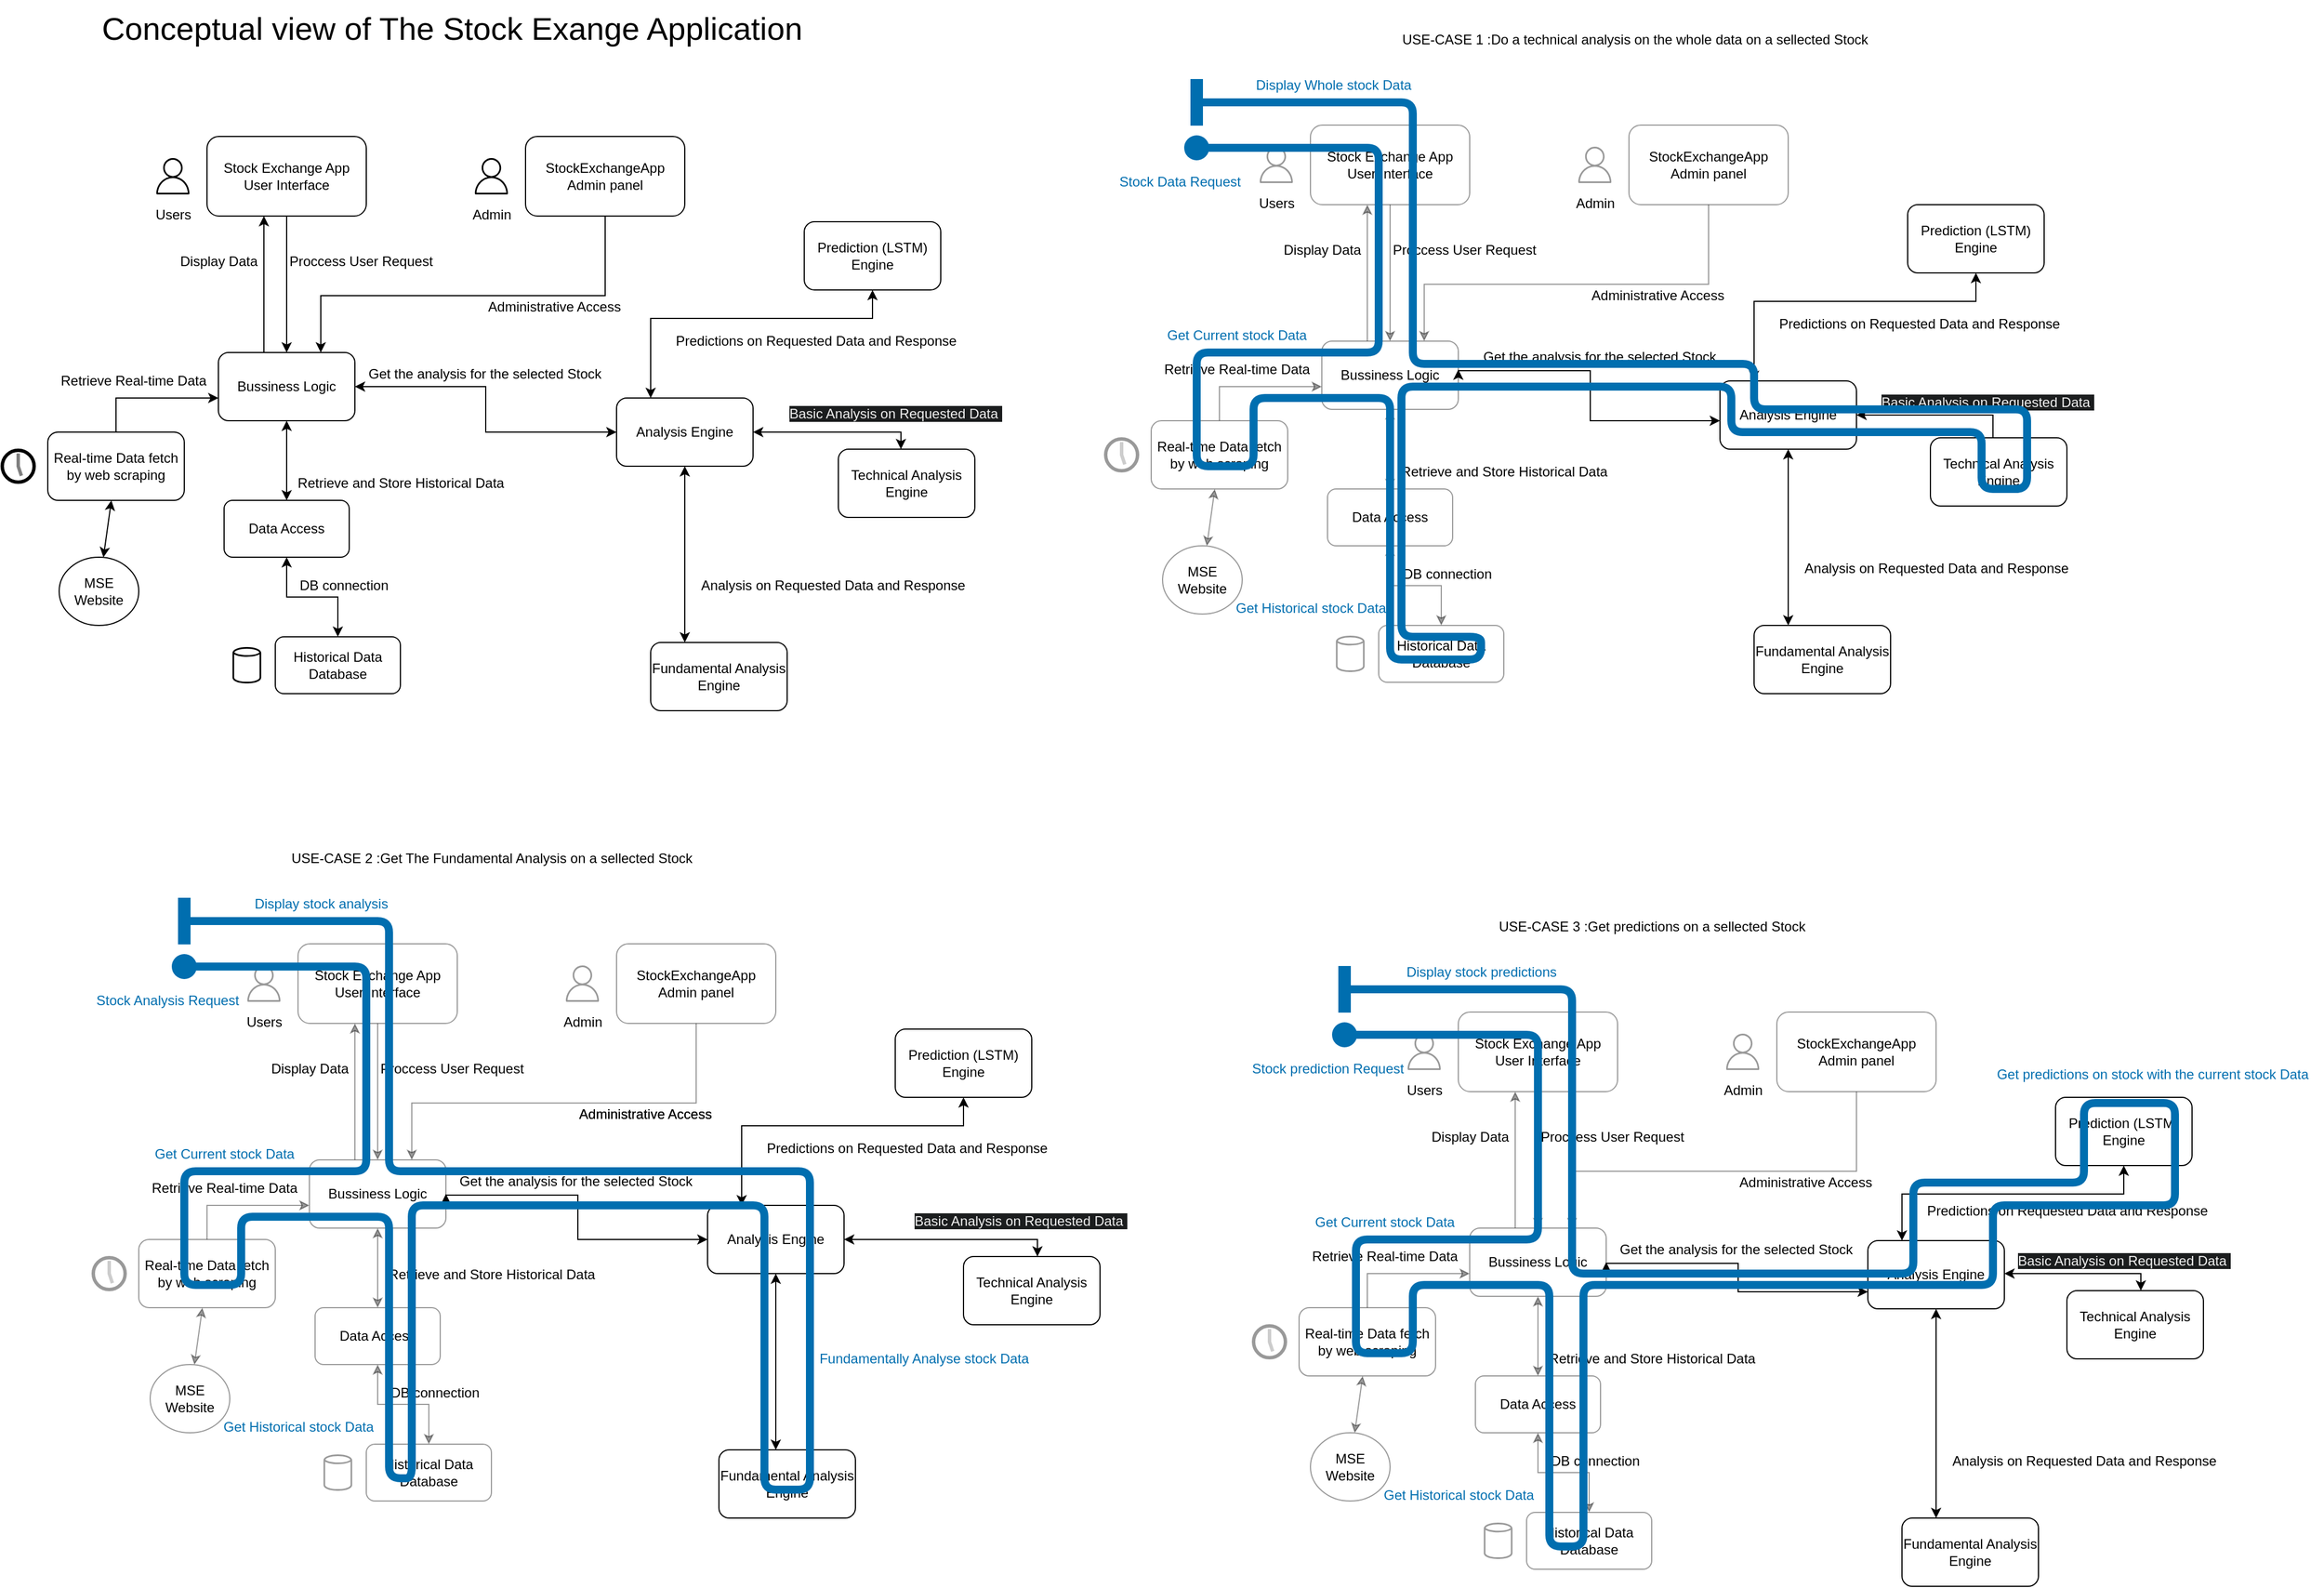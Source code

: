 <mxfile version="24.7.17">
  <diagram name="Page-1" id="5f0bae14-7c28-e335-631c-24af17079c00">
    <mxGraphModel dx="1182" dy="683" grid="1" gridSize="10" guides="1" tooltips="1" connect="1" arrows="1" fold="1" page="1" pageScale="1" pageWidth="1100" pageHeight="850" background="none" math="0" shadow="0">
      <root>
        <mxCell id="0" />
        <mxCell id="1" parent="0" />
        <mxCell id="N0Xd9c7wZlWknfisk5Qr-2" style="edgeStyle=orthogonalEdgeStyle;rounded=0;orthogonalLoop=1;jettySize=auto;html=1;startArrow=classic;startFill=1;endArrow=none;endFill=0;" parent="1" source="N0Xd9c7wZlWknfisk5Qr-1" target="N0Xd9c7wZlWknfisk5Qr-3" edge="1">
          <mxGeometry relative="1" as="geometry">
            <mxPoint x="240" y="480" as="targetPoint" />
            <Array as="points">
              <mxPoint x="240" y="410" />
              <mxPoint x="240" y="410" />
            </Array>
          </mxGeometry>
        </mxCell>
        <mxCell id="N0Xd9c7wZlWknfisk5Qr-25" style="edgeStyle=orthogonalEdgeStyle;rounded=0;orthogonalLoop=1;jettySize=auto;html=1;" parent="1" source="N0Xd9c7wZlWknfisk5Qr-1" target="N0Xd9c7wZlWknfisk5Qr-3" edge="1">
          <mxGeometry relative="1" as="geometry" />
        </mxCell>
        <mxCell id="N0Xd9c7wZlWknfisk5Qr-1" value="Stock Exchange App User Interface" style="rounded=1;whiteSpace=wrap;html=1;" parent="1" vertex="1">
          <mxGeometry x="190" y="260" width="140" height="70" as="geometry" />
        </mxCell>
        <mxCell id="N0Xd9c7wZlWknfisk5Qr-4" style="edgeStyle=orthogonalEdgeStyle;rounded=0;orthogonalLoop=1;jettySize=auto;html=1;startArrow=classic;startFill=1;endArrow=none;endFill=0;" parent="1" source="N0Xd9c7wZlWknfisk5Qr-3" target="N0Xd9c7wZlWknfisk5Qr-5" edge="1">
          <mxGeometry relative="1" as="geometry">
            <mxPoint x="180" y="580" as="targetPoint" />
            <Array as="points">
              <mxPoint x="110" y="490" />
            </Array>
          </mxGeometry>
        </mxCell>
        <mxCell id="N0Xd9c7wZlWknfisk5Qr-10" style="edgeStyle=orthogonalEdgeStyle;rounded=0;orthogonalLoop=1;jettySize=auto;html=1;startArrow=classic;startFill=1;endArrow=classic;endFill=1;" parent="1" source="N0Xd9c7wZlWknfisk5Qr-3" target="N0Xd9c7wZlWknfisk5Qr-11" edge="1">
          <mxGeometry relative="1" as="geometry">
            <mxPoint x="260" y="560" as="targetPoint" />
          </mxGeometry>
        </mxCell>
        <mxCell id="N0Xd9c7wZlWknfisk5Qr-31" style="edgeStyle=orthogonalEdgeStyle;rounded=0;orthogonalLoop=1;jettySize=auto;html=1;startArrow=classic;startFill=1;" parent="1" source="gKmf_tGoP0ItRs4sD-Lh-1" target="N0Xd9c7wZlWknfisk5Qr-27" edge="1">
          <mxGeometry relative="1" as="geometry">
            <Array as="points">
              <mxPoint x="610" y="650" />
              <mxPoint x="610" y="650" />
            </Array>
          </mxGeometry>
        </mxCell>
        <mxCell id="gKmf_tGoP0ItRs4sD-Lh-2" style="edgeStyle=orthogonalEdgeStyle;rounded=0;orthogonalLoop=1;jettySize=auto;html=1;startArrow=classic;startFill=1;" parent="1" source="N0Xd9c7wZlWknfisk5Qr-3" target="gKmf_tGoP0ItRs4sD-Lh-1" edge="1">
          <mxGeometry relative="1" as="geometry">
            <Array as="points">
              <mxPoint x="435" y="480" />
              <mxPoint x="435" y="520" />
            </Array>
          </mxGeometry>
        </mxCell>
        <mxCell id="N0Xd9c7wZlWknfisk5Qr-3" value="Bussiness Logic" style="rounded=1;whiteSpace=wrap;html=1;" parent="1" vertex="1">
          <mxGeometry x="200" y="450" width="120" height="60" as="geometry" />
        </mxCell>
        <mxCell id="N0Xd9c7wZlWknfisk5Qr-5" value="Real-time Data fetch by web scraping" style="rounded=1;whiteSpace=wrap;html=1;" parent="1" vertex="1">
          <mxGeometry x="50" y="520" width="120" height="60" as="geometry" />
        </mxCell>
        <mxCell id="N0Xd9c7wZlWknfisk5Qr-8" style="rounded=0;orthogonalLoop=1;jettySize=auto;html=1;startArrow=classic;startFill=1;" parent="1" source="N0Xd9c7wZlWknfisk5Qr-7" target="N0Xd9c7wZlWknfisk5Qr-5" edge="1">
          <mxGeometry relative="1" as="geometry" />
        </mxCell>
        <mxCell id="N0Xd9c7wZlWknfisk5Qr-7" value="MSE Website" style="ellipse;whiteSpace=wrap;html=1;" parent="1" vertex="1">
          <mxGeometry x="60" y="630" width="70" height="60" as="geometry" />
        </mxCell>
        <mxCell id="N0Xd9c7wZlWknfisk5Qr-9" value="Retrieve Real-time Data" style="text;html=1;align=center;verticalAlign=middle;resizable=0;points=[];autosize=1;strokeColor=none;fillColor=none;" parent="1" vertex="1">
          <mxGeometry x="50" y="460" width="150" height="30" as="geometry" />
        </mxCell>
        <mxCell id="N0Xd9c7wZlWknfisk5Qr-11" value="Data Access" style="rounded=1;whiteSpace=wrap;html=1;" parent="1" vertex="1">
          <mxGeometry x="205" y="580" width="110" height="50" as="geometry" />
        </mxCell>
        <mxCell id="N0Xd9c7wZlWknfisk5Qr-13" value="" style="strokeWidth=3;outlineConnect=0;dashed=0;align=center;fontSize=8;shape=mxgraph.eip.messExp;html=1;verticalLabelPosition=bottom;verticalAlign=top" parent="1" vertex="1">
          <mxGeometry x="10" y="536" width="28" height="28" as="geometry" />
        </mxCell>
        <mxCell id="N0Xd9c7wZlWknfisk5Qr-14" value="Users" style="sketch=0;outlineConnect=0;dashed=0;verticalLabelPosition=bottom;verticalAlign=top;align=center;html=1;fontSize=12;fontStyle=0;aspect=fixed;shape=mxgraph.aws4.resourceIcon;resIcon=mxgraph.aws4.user;fontColor=default;" parent="1" vertex="1">
          <mxGeometry x="140" y="275" width="40" height="40" as="geometry" />
        </mxCell>
        <mxCell id="N0Xd9c7wZlWknfisk5Qr-29" style="edgeStyle=orthogonalEdgeStyle;rounded=0;orthogonalLoop=1;jettySize=auto;html=1;" parent="1" source="N0Xd9c7wZlWknfisk5Qr-16" target="N0Xd9c7wZlWknfisk5Qr-3" edge="1">
          <mxGeometry relative="1" as="geometry">
            <Array as="points">
              <mxPoint x="540" y="400" />
              <mxPoint x="290" y="400" />
            </Array>
          </mxGeometry>
        </mxCell>
        <mxCell id="N0Xd9c7wZlWknfisk5Qr-16" value="StockExchangeApp Admin panel" style="rounded=1;whiteSpace=wrap;html=1;" parent="1" vertex="1">
          <mxGeometry x="470" y="260" width="140" height="70" as="geometry" />
        </mxCell>
        <mxCell id="N0Xd9c7wZlWknfisk5Qr-17" value="Admin" style="sketch=0;outlineConnect=0;dashed=0;verticalLabelPosition=bottom;verticalAlign=top;align=center;html=1;fontSize=12;fontStyle=0;aspect=fixed;shape=mxgraph.aws4.resourceIcon;resIcon=mxgraph.aws4.user;fontColor=default;" parent="1" vertex="1">
          <mxGeometry x="420" y="275" width="40" height="40" as="geometry" />
        </mxCell>
        <mxCell id="N0Xd9c7wZlWknfisk5Qr-18" value="Display Data" style="text;html=1;align=center;verticalAlign=middle;resizable=0;points=[];autosize=1;strokeColor=none;fillColor=none;" parent="1" vertex="1">
          <mxGeometry x="155" y="355" width="90" height="30" as="geometry" />
        </mxCell>
        <mxCell id="N0Xd9c7wZlWknfisk5Qr-22" style="edgeStyle=orthogonalEdgeStyle;rounded=0;orthogonalLoop=1;jettySize=auto;html=1;startArrow=classic;startFill=1;" parent="1" source="N0Xd9c7wZlWknfisk5Qr-20" target="N0Xd9c7wZlWknfisk5Qr-11" edge="1">
          <mxGeometry relative="1" as="geometry" />
        </mxCell>
        <mxCell id="N0Xd9c7wZlWknfisk5Qr-20" value="Historical Data Database" style="rounded=1;whiteSpace=wrap;html=1;" parent="1" vertex="1">
          <mxGeometry x="250" y="700" width="110" height="50" as="geometry" />
        </mxCell>
        <mxCell id="N0Xd9c7wZlWknfisk5Qr-21" value="" style="sketch=0;outlineConnect=0;dashed=0;verticalLabelPosition=bottom;verticalAlign=top;align=center;html=1;fontSize=12;fontStyle=0;aspect=fixed;shape=mxgraph.aws4.resourceIcon;resIcon=mxgraph.aws4.generic_database;" parent="1" vertex="1">
          <mxGeometry x="205" y="705" width="40" height="40" as="geometry" />
        </mxCell>
        <mxCell id="N0Xd9c7wZlWknfisk5Qr-23" value="DB connection" style="text;html=1;align=center;verticalAlign=middle;resizable=0;points=[];autosize=1;strokeColor=none;fillColor=none;" parent="1" vertex="1">
          <mxGeometry x="260" y="640" width="100" height="30" as="geometry" />
        </mxCell>
        <mxCell id="N0Xd9c7wZlWknfisk5Qr-24" value="Retrieve and Store Historical Data" style="text;html=1;align=center;verticalAlign=middle;resizable=0;points=[];autosize=1;strokeColor=none;fillColor=none;" parent="1" vertex="1">
          <mxGeometry x="260" y="550" width="200" height="30" as="geometry" />
        </mxCell>
        <mxCell id="N0Xd9c7wZlWknfisk5Qr-26" value="Proccess User Request" style="text;html=1;align=center;verticalAlign=middle;resizable=0;points=[];autosize=1;strokeColor=none;fillColor=none;" parent="1" vertex="1">
          <mxGeometry x="250" y="355" width="150" height="30" as="geometry" />
        </mxCell>
        <mxCell id="N0Xd9c7wZlWknfisk5Qr-27" value="Fundamental Analysis Engine" style="rounded=1;whiteSpace=wrap;html=1;" parent="1" vertex="1">
          <mxGeometry x="580" y="705" width="120" height="60" as="geometry" />
        </mxCell>
        <mxCell id="N0Xd9c7wZlWknfisk5Qr-33" style="edgeStyle=orthogonalEdgeStyle;rounded=0;orthogonalLoop=1;jettySize=auto;html=1;startArrow=classic;startFill=1;" parent="1" source="N0Xd9c7wZlWknfisk5Qr-28" target="gKmf_tGoP0ItRs4sD-Lh-1" edge="1">
          <mxGeometry relative="1" as="geometry">
            <Array as="points">
              <mxPoint x="580" y="420" />
            </Array>
          </mxGeometry>
        </mxCell>
        <mxCell id="N0Xd9c7wZlWknfisk5Qr-28" value="Prediction (LSTM) Engine" style="rounded=1;whiteSpace=wrap;html=1;" parent="1" vertex="1">
          <mxGeometry x="715" y="335" width="120" height="60" as="geometry" />
        </mxCell>
        <mxCell id="N0Xd9c7wZlWknfisk5Qr-30" value="Administrative Access" style="text;html=1;align=center;verticalAlign=middle;resizable=0;points=[];autosize=1;strokeColor=none;fillColor=none;" parent="1" vertex="1">
          <mxGeometry x="425" y="395" width="140" height="30" as="geometry" />
        </mxCell>
        <mxCell id="N0Xd9c7wZlWknfisk5Qr-32" value="Analysis on Requested Data and Response" style="text;html=1;align=center;verticalAlign=middle;resizable=0;points=[];autosize=1;strokeColor=none;fillColor=none;" parent="1" vertex="1">
          <mxGeometry x="610" y="640" width="260" height="30" as="geometry" />
        </mxCell>
        <mxCell id="N0Xd9c7wZlWknfisk5Qr-34" value="Predictions on Requested Data and Response" style="text;html=1;align=center;verticalAlign=middle;resizable=0;points=[];autosize=1;strokeColor=none;fillColor=none;" parent="1" vertex="1">
          <mxGeometry x="590" y="425" width="270" height="30" as="geometry" />
        </mxCell>
        <mxCell id="N0Xd9c7wZlWknfisk5Qr-35" style="edgeStyle=orthogonalEdgeStyle;rounded=0;orthogonalLoop=1;jettySize=auto;html=1;startArrow=classic;startFill=1;endArrow=none;endFill=0;opacity=40;" parent="1" source="N0Xd9c7wZlWknfisk5Qr-37" target="N0Xd9c7wZlWknfisk5Qr-41" edge="1">
          <mxGeometry relative="1" as="geometry">
            <mxPoint x="1210" y="470" as="targetPoint" />
            <Array as="points">
              <mxPoint x="1210" y="400" />
              <mxPoint x="1210" y="400" />
            </Array>
          </mxGeometry>
        </mxCell>
        <mxCell id="N0Xd9c7wZlWknfisk5Qr-36" style="edgeStyle=orthogonalEdgeStyle;rounded=0;orthogonalLoop=1;jettySize=auto;html=1;opacity=40;" parent="1" source="N0Xd9c7wZlWknfisk5Qr-37" target="N0Xd9c7wZlWknfisk5Qr-41" edge="1">
          <mxGeometry relative="1" as="geometry" />
        </mxCell>
        <mxCell id="N0Xd9c7wZlWknfisk5Qr-37" value="Stock Exchange App User Interface" style="rounded=1;whiteSpace=wrap;html=1;opacity=40;" parent="1" vertex="1">
          <mxGeometry x="1160" y="250" width="140" height="70" as="geometry" />
        </mxCell>
        <mxCell id="N0Xd9c7wZlWknfisk5Qr-38" style="edgeStyle=orthogonalEdgeStyle;rounded=0;orthogonalLoop=1;jettySize=auto;html=1;startArrow=classic;startFill=1;endArrow=none;endFill=0;opacity=40;" parent="1" source="N0Xd9c7wZlWknfisk5Qr-41" target="N0Xd9c7wZlWknfisk5Qr-42" edge="1">
          <mxGeometry relative="1" as="geometry">
            <mxPoint x="1150" y="570" as="targetPoint" />
            <Array as="points">
              <mxPoint x="1080" y="480" />
            </Array>
          </mxGeometry>
        </mxCell>
        <mxCell id="N0Xd9c7wZlWknfisk5Qr-39" style="edgeStyle=orthogonalEdgeStyle;rounded=0;orthogonalLoop=1;jettySize=auto;html=1;startArrow=classic;startFill=1;endArrow=classic;endFill=1;opacity=40;" parent="1" source="N0Xd9c7wZlWknfisk5Qr-41" target="N0Xd9c7wZlWknfisk5Qr-46" edge="1">
          <mxGeometry relative="1" as="geometry">
            <mxPoint x="1230" y="550" as="targetPoint" />
          </mxGeometry>
        </mxCell>
        <mxCell id="N0Xd9c7wZlWknfisk5Qr-41" value="Bussiness Logic" style="rounded=1;whiteSpace=wrap;html=1;opacity=40;" parent="1" vertex="1">
          <mxGeometry x="1170" y="440" width="120" height="60" as="geometry" />
        </mxCell>
        <mxCell id="N0Xd9c7wZlWknfisk5Qr-42" value="Real-time Data fetch by web scraping" style="rounded=1;whiteSpace=wrap;html=1;opacity=40;" parent="1" vertex="1">
          <mxGeometry x="1020" y="510" width="120" height="60" as="geometry" />
        </mxCell>
        <mxCell id="N0Xd9c7wZlWknfisk5Qr-43" style="rounded=0;orthogonalLoop=1;jettySize=auto;html=1;startArrow=classic;startFill=1;opacity=40;" parent="1" source="N0Xd9c7wZlWknfisk5Qr-44" target="N0Xd9c7wZlWknfisk5Qr-42" edge="1">
          <mxGeometry relative="1" as="geometry" />
        </mxCell>
        <mxCell id="N0Xd9c7wZlWknfisk5Qr-44" value="MSE Website" style="ellipse;whiteSpace=wrap;html=1;opacity=40;" parent="1" vertex="1">
          <mxGeometry x="1030" y="620" width="70" height="60" as="geometry" />
        </mxCell>
        <mxCell id="N0Xd9c7wZlWknfisk5Qr-45" value="Retrieve Real-time Data" style="text;html=1;align=center;verticalAlign=middle;resizable=0;points=[];autosize=1;strokeColor=none;fillColor=none;opacity=40;" parent="1" vertex="1">
          <mxGeometry x="1020" y="450" width="150" height="30" as="geometry" />
        </mxCell>
        <mxCell id="N0Xd9c7wZlWknfisk5Qr-46" value="Data Access" style="rounded=1;whiteSpace=wrap;html=1;opacity=40;" parent="1" vertex="1">
          <mxGeometry x="1175" y="570" width="110" height="50" as="geometry" />
        </mxCell>
        <mxCell id="N0Xd9c7wZlWknfisk5Qr-47" value="" style="strokeWidth=3;outlineConnect=0;dashed=0;align=center;fontSize=8;shape=mxgraph.eip.messExp;html=1;verticalLabelPosition=bottom;verticalAlign=top;opacity=40;" parent="1" vertex="1">
          <mxGeometry x="980" y="526" width="28" height="28" as="geometry" />
        </mxCell>
        <mxCell id="N0Xd9c7wZlWknfisk5Qr-48" value="Users" style="sketch=0;outlineConnect=0;dashed=0;verticalLabelPosition=bottom;verticalAlign=top;align=center;html=1;fontSize=12;fontStyle=0;aspect=fixed;shape=mxgraph.aws4.resourceIcon;resIcon=mxgraph.aws4.user;fontColor=default;opacity=40;" parent="1" vertex="1">
          <mxGeometry x="1110" y="265" width="40" height="40" as="geometry" />
        </mxCell>
        <mxCell id="N0Xd9c7wZlWknfisk5Qr-49" style="edgeStyle=orthogonalEdgeStyle;rounded=0;orthogonalLoop=1;jettySize=auto;html=1;opacity=40;" parent="1" source="N0Xd9c7wZlWknfisk5Qr-50" target="N0Xd9c7wZlWknfisk5Qr-41" edge="1">
          <mxGeometry relative="1" as="geometry">
            <Array as="points">
              <mxPoint x="1510" y="390" />
              <mxPoint x="1260" y="390" />
            </Array>
          </mxGeometry>
        </mxCell>
        <mxCell id="N0Xd9c7wZlWknfisk5Qr-50" value="StockExchangeApp Admin panel" style="rounded=1;whiteSpace=wrap;html=1;opacity=40;" parent="1" vertex="1">
          <mxGeometry x="1440" y="250" width="140" height="70" as="geometry" />
        </mxCell>
        <mxCell id="N0Xd9c7wZlWknfisk5Qr-51" value="Admin" style="sketch=0;outlineConnect=0;dashed=0;verticalLabelPosition=bottom;verticalAlign=top;align=center;html=1;fontSize=12;fontStyle=0;aspect=fixed;shape=mxgraph.aws4.resourceIcon;resIcon=mxgraph.aws4.user;fontColor=default;opacity=40;" parent="1" vertex="1">
          <mxGeometry x="1390" y="265" width="40" height="40" as="geometry" />
        </mxCell>
        <mxCell id="N0Xd9c7wZlWknfisk5Qr-52" value="Display Data" style="text;html=1;align=center;verticalAlign=middle;resizable=0;points=[];autosize=1;strokeColor=none;fillColor=none;opacity=40;" parent="1" vertex="1">
          <mxGeometry x="1125" y="345" width="90" height="30" as="geometry" />
        </mxCell>
        <mxCell id="N0Xd9c7wZlWknfisk5Qr-53" style="edgeStyle=orthogonalEdgeStyle;rounded=0;orthogonalLoop=1;jettySize=auto;html=1;startArrow=classic;startFill=1;opacity=40;" parent="1" source="N0Xd9c7wZlWknfisk5Qr-54" target="N0Xd9c7wZlWknfisk5Qr-46" edge="1">
          <mxGeometry relative="1" as="geometry" />
        </mxCell>
        <mxCell id="N0Xd9c7wZlWknfisk5Qr-54" value="Historical Data Database" style="rounded=1;whiteSpace=wrap;html=1;opacity=40;" parent="1" vertex="1">
          <mxGeometry x="1220" y="690" width="110" height="50" as="geometry" />
        </mxCell>
        <mxCell id="N0Xd9c7wZlWknfisk5Qr-55" value="" style="sketch=0;outlineConnect=0;dashed=0;verticalLabelPosition=bottom;verticalAlign=top;align=center;html=1;fontSize=12;fontStyle=0;aspect=fixed;shape=mxgraph.aws4.resourceIcon;resIcon=mxgraph.aws4.generic_database;opacity=40;" parent="1" vertex="1">
          <mxGeometry x="1175" y="695" width="40" height="40" as="geometry" />
        </mxCell>
        <mxCell id="N0Xd9c7wZlWknfisk5Qr-56" value="DB connection" style="text;html=1;align=center;verticalAlign=middle;resizable=0;points=[];autosize=1;strokeColor=none;fillColor=none;opacity=40;" parent="1" vertex="1">
          <mxGeometry x="1230" y="630" width="100" height="30" as="geometry" />
        </mxCell>
        <mxCell id="N0Xd9c7wZlWknfisk5Qr-57" value="Retrieve and Store Historical Data" style="text;html=1;align=center;verticalAlign=middle;resizable=0;points=[];autosize=1;strokeColor=none;fillColor=none;opacity=40;" parent="1" vertex="1">
          <mxGeometry x="1230" y="540" width="200" height="30" as="geometry" />
        </mxCell>
        <mxCell id="N0Xd9c7wZlWknfisk5Qr-58" value="Proccess User Request" style="text;html=1;align=center;verticalAlign=middle;resizable=0;points=[];autosize=1;strokeColor=none;fillColor=none;opacity=40;" parent="1" vertex="1">
          <mxGeometry x="1220" y="345" width="150" height="30" as="geometry" />
        </mxCell>
        <mxCell id="N0Xd9c7wZlWknfisk5Qr-62" value="Administrative Access" style="text;html=1;align=center;verticalAlign=middle;resizable=0;points=[];autosize=1;strokeColor=none;fillColor=none;opacity=40;" parent="1" vertex="1">
          <mxGeometry x="1395" y="385" width="140" height="30" as="geometry" />
        </mxCell>
        <mxCell id="N0Xd9c7wZlWknfisk5Qr-65" value="USE-CASE 1 :Do a technical analysis on the whole data on a sellected Stock" style="text;html=1;align=center;verticalAlign=middle;resizable=0;points=[];autosize=1;strokeColor=none;fillColor=none;opacity=40;" parent="1" vertex="1">
          <mxGeometry x="1230" y="160" width="430" height="30" as="geometry" />
        </mxCell>
        <mxCell id="N0Xd9c7wZlWknfisk5Qr-68" value="" style="shape=waypoint;sketch=0;size=6;pointerEvents=1;points=[];fillColor=#1ba1e2;resizable=0;rotatable=0;perimeter=centerPerimeter;snapToPoint=1;strokeWidth=9;fontColor=#ffffff;strokeColor=#006EAF;" parent="1" vertex="1">
          <mxGeometry x="1050" y="260" width="20" height="20" as="geometry" />
        </mxCell>
        <mxCell id="N0Xd9c7wZlWknfisk5Qr-70" value="" style="rounded=0;whiteSpace=wrap;html=1;fillColor=#006eaf;fontColor=#ffffff;strokeColor=#006EAF;" parent="1" vertex="1">
          <mxGeometry x="1055" y="210" width="10" height="40" as="geometry" />
        </mxCell>
        <mxCell id="N0Xd9c7wZlWknfisk5Qr-76" value="Stock Data Request" style="text;html=1;align=center;verticalAlign=middle;resizable=0;points=[];autosize=1;opacity=40;fontColor=#006eaf;" parent="1" vertex="1">
          <mxGeometry x="980" y="285" width="130" height="30" as="geometry" />
        </mxCell>
        <mxCell id="N0Xd9c7wZlWknfisk5Qr-77" value="Display Whole stock Data" style="text;html=1;align=center;verticalAlign=middle;resizable=0;points=[];autosize=1;strokeColor=none;fillColor=none;opacity=40;fontColor=#006eaf;" parent="1" vertex="1">
          <mxGeometry x="1100" y="200" width="160" height="30" as="geometry" />
        </mxCell>
        <mxCell id="N0Xd9c7wZlWknfisk5Qr-78" value="Get Current stock Data" style="text;html=1;align=center;verticalAlign=middle;resizable=0;points=[];autosize=1;strokeColor=none;fillColor=none;opacity=40;fontColor=#006eaf;" parent="1" vertex="1">
          <mxGeometry x="1020" y="420" width="150" height="30" as="geometry" />
        </mxCell>
        <mxCell id="N0Xd9c7wZlWknfisk5Qr-79" value="Get Historical stock Data" style="text;html=1;align=center;verticalAlign=middle;resizable=0;points=[];autosize=1;strokeColor=none;fillColor=none;opacity=40;fontColor=#006eaf;" parent="1" vertex="1">
          <mxGeometry x="1080" y="660" width="160" height="30" as="geometry" />
        </mxCell>
        <mxCell id="N0Xd9c7wZlWknfisk5Qr-80" style="edgeStyle=orthogonalEdgeStyle;rounded=0;orthogonalLoop=1;jettySize=auto;html=1;startArrow=classic;startFill=1;endArrow=none;endFill=0;opacity=40;" parent="1" source="N0Xd9c7wZlWknfisk5Qr-82" target="N0Xd9c7wZlWknfisk5Qr-86" edge="1">
          <mxGeometry relative="1" as="geometry">
            <mxPoint x="320" y="1190" as="targetPoint" />
            <Array as="points">
              <mxPoint x="320" y="1120" />
              <mxPoint x="320" y="1120" />
            </Array>
          </mxGeometry>
        </mxCell>
        <mxCell id="N0Xd9c7wZlWknfisk5Qr-81" style="edgeStyle=orthogonalEdgeStyle;rounded=0;orthogonalLoop=1;jettySize=auto;html=1;opacity=40;" parent="1" source="N0Xd9c7wZlWknfisk5Qr-82" target="N0Xd9c7wZlWknfisk5Qr-86" edge="1">
          <mxGeometry relative="1" as="geometry" />
        </mxCell>
        <mxCell id="N0Xd9c7wZlWknfisk5Qr-82" value="Stock Exchange App User Interface" style="rounded=1;whiteSpace=wrap;html=1;opacity=40;" parent="1" vertex="1">
          <mxGeometry x="270" y="970" width="140" height="70" as="geometry" />
        </mxCell>
        <mxCell id="N0Xd9c7wZlWknfisk5Qr-83" style="edgeStyle=orthogonalEdgeStyle;rounded=0;orthogonalLoop=1;jettySize=auto;html=1;startArrow=classic;startFill=1;endArrow=none;endFill=0;opacity=40;" parent="1" source="N0Xd9c7wZlWknfisk5Qr-86" target="N0Xd9c7wZlWknfisk5Qr-87" edge="1">
          <mxGeometry relative="1" as="geometry">
            <mxPoint x="260" y="1290" as="targetPoint" />
            <Array as="points">
              <mxPoint x="190" y="1200" />
            </Array>
          </mxGeometry>
        </mxCell>
        <mxCell id="N0Xd9c7wZlWknfisk5Qr-84" style="edgeStyle=orthogonalEdgeStyle;rounded=0;orthogonalLoop=1;jettySize=auto;html=1;startArrow=classic;startFill=1;endArrow=classic;endFill=1;opacity=40;" parent="1" source="N0Xd9c7wZlWknfisk5Qr-86" target="N0Xd9c7wZlWknfisk5Qr-91" edge="1">
          <mxGeometry relative="1" as="geometry">
            <mxPoint x="340" y="1270" as="targetPoint" />
          </mxGeometry>
        </mxCell>
        <mxCell id="N0Xd9c7wZlWknfisk5Qr-86" value="Bussiness Logic" style="rounded=1;whiteSpace=wrap;html=1;opacity=40;" parent="1" vertex="1">
          <mxGeometry x="280" y="1160" width="120" height="60" as="geometry" />
        </mxCell>
        <mxCell id="N0Xd9c7wZlWknfisk5Qr-87" value="Real-time Data fetch by web scraping" style="rounded=1;whiteSpace=wrap;html=1;opacity=40;" parent="1" vertex="1">
          <mxGeometry x="130" y="1230" width="120" height="60" as="geometry" />
        </mxCell>
        <mxCell id="N0Xd9c7wZlWknfisk5Qr-88" style="rounded=0;orthogonalLoop=1;jettySize=auto;html=1;startArrow=classic;startFill=1;opacity=40;" parent="1" source="N0Xd9c7wZlWknfisk5Qr-89" target="N0Xd9c7wZlWknfisk5Qr-87" edge="1">
          <mxGeometry relative="1" as="geometry" />
        </mxCell>
        <mxCell id="N0Xd9c7wZlWknfisk5Qr-89" value="MSE Website" style="ellipse;whiteSpace=wrap;html=1;opacity=40;" parent="1" vertex="1">
          <mxGeometry x="140" y="1340" width="70" height="60" as="geometry" />
        </mxCell>
        <mxCell id="N0Xd9c7wZlWknfisk5Qr-90" value="Retrieve Real-time Data" style="text;html=1;align=center;verticalAlign=middle;resizable=0;points=[];autosize=1;strokeColor=none;fillColor=none;opacity=40;" parent="1" vertex="1">
          <mxGeometry x="130" y="1170" width="150" height="30" as="geometry" />
        </mxCell>
        <mxCell id="N0Xd9c7wZlWknfisk5Qr-91" value="Data Access" style="rounded=1;whiteSpace=wrap;html=1;opacity=40;" parent="1" vertex="1">
          <mxGeometry x="285" y="1290" width="110" height="50" as="geometry" />
        </mxCell>
        <mxCell id="N0Xd9c7wZlWknfisk5Qr-92" value="" style="strokeWidth=3;outlineConnect=0;dashed=0;align=center;fontSize=8;shape=mxgraph.eip.messExp;html=1;verticalLabelPosition=bottom;verticalAlign=top;opacity=40;" parent="1" vertex="1">
          <mxGeometry x="90" y="1246" width="28" height="28" as="geometry" />
        </mxCell>
        <mxCell id="N0Xd9c7wZlWknfisk5Qr-93" value="Users" style="sketch=0;outlineConnect=0;dashed=0;verticalLabelPosition=bottom;verticalAlign=top;align=center;html=1;fontSize=12;fontStyle=0;aspect=fixed;shape=mxgraph.aws4.resourceIcon;resIcon=mxgraph.aws4.user;fontColor=default;opacity=40;" parent="1" vertex="1">
          <mxGeometry x="220" y="985" width="40" height="40" as="geometry" />
        </mxCell>
        <mxCell id="N0Xd9c7wZlWknfisk5Qr-94" style="edgeStyle=orthogonalEdgeStyle;rounded=0;orthogonalLoop=1;jettySize=auto;html=1;opacity=40;" parent="1" source="N0Xd9c7wZlWknfisk5Qr-95" target="N0Xd9c7wZlWknfisk5Qr-86" edge="1">
          <mxGeometry relative="1" as="geometry">
            <Array as="points">
              <mxPoint x="620" y="1110" />
              <mxPoint x="370" y="1110" />
            </Array>
          </mxGeometry>
        </mxCell>
        <mxCell id="N0Xd9c7wZlWknfisk5Qr-95" value="StockExchangeApp Admin panel" style="rounded=1;whiteSpace=wrap;html=1;opacity=40;" parent="1" vertex="1">
          <mxGeometry x="550" y="970" width="140" height="70" as="geometry" />
        </mxCell>
        <mxCell id="N0Xd9c7wZlWknfisk5Qr-96" value="Admin" style="sketch=0;outlineConnect=0;dashed=0;verticalLabelPosition=bottom;verticalAlign=top;align=center;html=1;fontSize=12;fontStyle=0;aspect=fixed;shape=mxgraph.aws4.resourceIcon;resIcon=mxgraph.aws4.user;fontColor=default;opacity=40;" parent="1" vertex="1">
          <mxGeometry x="500" y="985" width="40" height="40" as="geometry" />
        </mxCell>
        <mxCell id="N0Xd9c7wZlWknfisk5Qr-97" value="Display Data" style="text;html=1;align=center;verticalAlign=middle;resizable=0;points=[];autosize=1;strokeColor=none;fillColor=none;opacity=40;" parent="1" vertex="1">
          <mxGeometry x="235" y="1065" width="90" height="30" as="geometry" />
        </mxCell>
        <mxCell id="N0Xd9c7wZlWknfisk5Qr-98" style="edgeStyle=orthogonalEdgeStyle;rounded=0;orthogonalLoop=1;jettySize=auto;html=1;startArrow=classic;startFill=1;opacity=40;" parent="1" source="N0Xd9c7wZlWknfisk5Qr-99" target="N0Xd9c7wZlWknfisk5Qr-91" edge="1">
          <mxGeometry relative="1" as="geometry" />
        </mxCell>
        <mxCell id="N0Xd9c7wZlWknfisk5Qr-99" value="Historical Data Database" style="rounded=1;whiteSpace=wrap;html=1;opacity=40;" parent="1" vertex="1">
          <mxGeometry x="330" y="1410" width="110" height="50" as="geometry" />
        </mxCell>
        <mxCell id="N0Xd9c7wZlWknfisk5Qr-100" value="" style="sketch=0;outlineConnect=0;dashed=0;verticalLabelPosition=bottom;verticalAlign=top;align=center;html=1;fontSize=12;fontStyle=0;aspect=fixed;shape=mxgraph.aws4.resourceIcon;resIcon=mxgraph.aws4.generic_database;opacity=40;" parent="1" vertex="1">
          <mxGeometry x="285" y="1415" width="40" height="40" as="geometry" />
        </mxCell>
        <mxCell id="N0Xd9c7wZlWknfisk5Qr-101" value="DB connection" style="text;html=1;align=center;verticalAlign=middle;resizable=0;points=[];autosize=1;strokeColor=none;fillColor=none;opacity=40;" parent="1" vertex="1">
          <mxGeometry x="340" y="1350" width="100" height="30" as="geometry" />
        </mxCell>
        <mxCell id="N0Xd9c7wZlWknfisk5Qr-102" value="Retrieve and Store Historical Data" style="text;html=1;align=center;verticalAlign=middle;resizable=0;points=[];autosize=1;strokeColor=none;fillColor=none;opacity=40;" parent="1" vertex="1">
          <mxGeometry x="340" y="1246" width="200" height="30" as="geometry" />
        </mxCell>
        <mxCell id="N0Xd9c7wZlWknfisk5Qr-103" value="Proccess User Request" style="text;html=1;align=center;verticalAlign=middle;resizable=0;points=[];autosize=1;strokeColor=none;fillColor=none;opacity=40;" parent="1" vertex="1">
          <mxGeometry x="330" y="1065" width="150" height="30" as="geometry" />
        </mxCell>
        <mxCell id="N0Xd9c7wZlWknfisk5Qr-107" value="Administrative Access" style="text;html=1;align=center;verticalAlign=middle;resizable=0;points=[];autosize=1;strokeColor=none;fillColor=none;opacity=40;" parent="1" vertex="1">
          <mxGeometry x="505" y="1105" width="140" height="30" as="geometry" />
        </mxCell>
        <mxCell id="N0Xd9c7wZlWknfisk5Qr-110" value="USE-CASE 2 :Get The Fundamental Analysis on a sellected Stock" style="text;html=1;align=center;verticalAlign=middle;resizable=0;points=[];autosize=1;strokeColor=none;fillColor=none;opacity=40;" parent="1" vertex="1">
          <mxGeometry x="250" y="880" width="380" height="30" as="geometry" />
        </mxCell>
        <mxCell id="N0Xd9c7wZlWknfisk5Qr-111" value="" style="shape=waypoint;sketch=0;size=6;pointerEvents=1;points=[];fillColor=#1ba1e2;resizable=0;rotatable=0;perimeter=centerPerimeter;snapToPoint=1;strokeWidth=9;fontColor=#ffffff;strokeColor=#006EAF;" parent="1" vertex="1">
          <mxGeometry x="160" y="980" width="20" height="20" as="geometry" />
        </mxCell>
        <mxCell id="N0Xd9c7wZlWknfisk5Qr-113" value="" style="rounded=0;whiteSpace=wrap;html=1;fillColor=#006eaf;fontColor=#ffffff;strokeColor=#006EAF;" parent="1" vertex="1">
          <mxGeometry x="165" y="930" width="10" height="40" as="geometry" />
        </mxCell>
        <mxCell id="N0Xd9c7wZlWknfisk5Qr-114" value="Stock Analysis Request" style="text;html=1;align=center;verticalAlign=middle;resizable=0;points=[];autosize=1;opacity=40;fontColor=#006eaf;" parent="1" vertex="1">
          <mxGeometry x="80" y="1005" width="150" height="30" as="geometry" />
        </mxCell>
        <mxCell id="N0Xd9c7wZlWknfisk5Qr-115" value="Display stock analysis" style="text;html=1;align=center;verticalAlign=middle;resizable=0;points=[];autosize=1;strokeColor=none;fillColor=none;opacity=40;fontColor=#006eaf;" parent="1" vertex="1">
          <mxGeometry x="220" y="920" width="140" height="30" as="geometry" />
        </mxCell>
        <mxCell id="N0Xd9c7wZlWknfisk5Qr-116" value="Get Current stock Data" style="text;html=1;align=center;verticalAlign=middle;resizable=0;points=[];autosize=1;strokeColor=none;fillColor=none;opacity=40;fontColor=#006eaf;" parent="1" vertex="1">
          <mxGeometry x="130" y="1140" width="150" height="30" as="geometry" />
        </mxCell>
        <mxCell id="N0Xd9c7wZlWknfisk5Qr-117" value="Get Historical stock Data" style="text;html=1;align=center;verticalAlign=middle;resizable=0;points=[];autosize=1;strokeColor=none;fillColor=none;opacity=40;fontColor=#006eaf;" parent="1" vertex="1">
          <mxGeometry x="190" y="1380" width="160" height="30" as="geometry" />
        </mxCell>
        <mxCell id="N0Xd9c7wZlWknfisk5Qr-118" value="Fundamentally Analyse stock Data" style="text;html=1;align=center;verticalAlign=middle;resizable=0;points=[];autosize=1;strokeColor=none;fillColor=none;opacity=40;fontColor=#006eaf;" parent="1" vertex="1">
          <mxGeometry x="715" y="1320" width="210" height="30" as="geometry" />
        </mxCell>
        <mxCell id="N0Xd9c7wZlWknfisk5Qr-119" style="edgeStyle=orthogonalEdgeStyle;rounded=0;orthogonalLoop=1;jettySize=auto;html=1;startArrow=classic;startFill=1;endArrow=none;endFill=0;opacity=40;" parent="1" source="N0Xd9c7wZlWknfisk5Qr-121" target="N0Xd9c7wZlWknfisk5Qr-125" edge="1">
          <mxGeometry relative="1" as="geometry">
            <mxPoint x="1340" y="1250" as="targetPoint" />
            <Array as="points">
              <mxPoint x="1340" y="1180" />
              <mxPoint x="1340" y="1180" />
            </Array>
          </mxGeometry>
        </mxCell>
        <mxCell id="N0Xd9c7wZlWknfisk5Qr-120" style="edgeStyle=orthogonalEdgeStyle;rounded=0;orthogonalLoop=1;jettySize=auto;html=1;opacity=40;" parent="1" source="N0Xd9c7wZlWknfisk5Qr-121" target="N0Xd9c7wZlWknfisk5Qr-125" edge="1">
          <mxGeometry relative="1" as="geometry" />
        </mxCell>
        <mxCell id="N0Xd9c7wZlWknfisk5Qr-121" value="Stock Exchange App User Interface" style="rounded=1;whiteSpace=wrap;html=1;opacity=40;" parent="1" vertex="1">
          <mxGeometry x="1290" y="1030" width="140" height="70" as="geometry" />
        </mxCell>
        <mxCell id="N0Xd9c7wZlWknfisk5Qr-122" style="edgeStyle=orthogonalEdgeStyle;rounded=0;orthogonalLoop=1;jettySize=auto;html=1;startArrow=classic;startFill=1;endArrow=none;endFill=0;opacity=40;" parent="1" source="N0Xd9c7wZlWknfisk5Qr-125" target="N0Xd9c7wZlWknfisk5Qr-126" edge="1">
          <mxGeometry relative="1" as="geometry">
            <mxPoint x="1280" y="1350" as="targetPoint" />
            <Array as="points">
              <mxPoint x="1210" y="1260" />
            </Array>
          </mxGeometry>
        </mxCell>
        <mxCell id="N0Xd9c7wZlWknfisk5Qr-123" style="edgeStyle=orthogonalEdgeStyle;rounded=0;orthogonalLoop=1;jettySize=auto;html=1;startArrow=classic;startFill=1;endArrow=classic;endFill=1;opacity=40;" parent="1" source="N0Xd9c7wZlWknfisk5Qr-125" target="N0Xd9c7wZlWknfisk5Qr-130" edge="1">
          <mxGeometry relative="1" as="geometry">
            <mxPoint x="1360" y="1330" as="targetPoint" />
          </mxGeometry>
        </mxCell>
        <mxCell id="N0Xd9c7wZlWknfisk5Qr-125" value="Bussiness Logic" style="rounded=1;whiteSpace=wrap;html=1;opacity=40;" parent="1" vertex="1">
          <mxGeometry x="1300" y="1220" width="120" height="60" as="geometry" />
        </mxCell>
        <mxCell id="N0Xd9c7wZlWknfisk5Qr-126" value="Real-time Data fetch by web scraping" style="rounded=1;whiteSpace=wrap;html=1;opacity=40;" parent="1" vertex="1">
          <mxGeometry x="1150" y="1290" width="120" height="60" as="geometry" />
        </mxCell>
        <mxCell id="N0Xd9c7wZlWknfisk5Qr-127" style="rounded=0;orthogonalLoop=1;jettySize=auto;html=1;startArrow=classic;startFill=1;opacity=40;" parent="1" source="N0Xd9c7wZlWknfisk5Qr-128" target="N0Xd9c7wZlWknfisk5Qr-126" edge="1">
          <mxGeometry relative="1" as="geometry" />
        </mxCell>
        <mxCell id="N0Xd9c7wZlWknfisk5Qr-128" value="MSE Website" style="ellipse;whiteSpace=wrap;html=1;opacity=40;" parent="1" vertex="1">
          <mxGeometry x="1160" y="1400" width="70" height="60" as="geometry" />
        </mxCell>
        <mxCell id="N0Xd9c7wZlWknfisk5Qr-129" value="Retrieve Real-time Data" style="text;html=1;align=center;verticalAlign=middle;resizable=0;points=[];autosize=1;strokeColor=none;fillColor=none;opacity=40;" parent="1" vertex="1">
          <mxGeometry x="1150" y="1230" width="150" height="30" as="geometry" />
        </mxCell>
        <mxCell id="N0Xd9c7wZlWknfisk5Qr-130" value="Data Access" style="rounded=1;whiteSpace=wrap;html=1;opacity=40;" parent="1" vertex="1">
          <mxGeometry x="1305" y="1350" width="110" height="50" as="geometry" />
        </mxCell>
        <mxCell id="N0Xd9c7wZlWknfisk5Qr-131" value="" style="strokeWidth=3;outlineConnect=0;dashed=0;align=center;fontSize=8;shape=mxgraph.eip.messExp;html=1;verticalLabelPosition=bottom;verticalAlign=top;opacity=40;" parent="1" vertex="1">
          <mxGeometry x="1110" y="1306" width="28" height="28" as="geometry" />
        </mxCell>
        <mxCell id="N0Xd9c7wZlWknfisk5Qr-132" value="Users" style="sketch=0;outlineConnect=0;dashed=0;verticalLabelPosition=bottom;verticalAlign=top;align=center;html=1;fontSize=12;fontStyle=0;aspect=fixed;shape=mxgraph.aws4.resourceIcon;resIcon=mxgraph.aws4.user;fontColor=default;opacity=40;" parent="1" vertex="1">
          <mxGeometry x="1240" y="1045" width="40" height="40" as="geometry" />
        </mxCell>
        <mxCell id="N0Xd9c7wZlWknfisk5Qr-133" style="edgeStyle=orthogonalEdgeStyle;rounded=0;orthogonalLoop=1;jettySize=auto;html=1;opacity=40;" parent="1" source="N0Xd9c7wZlWknfisk5Qr-134" target="N0Xd9c7wZlWknfisk5Qr-125" edge="1">
          <mxGeometry relative="1" as="geometry">
            <Array as="points">
              <mxPoint x="1640" y="1170" />
              <mxPoint x="1390" y="1170" />
            </Array>
          </mxGeometry>
        </mxCell>
        <mxCell id="N0Xd9c7wZlWknfisk5Qr-134" value="StockExchangeApp Admin panel" style="rounded=1;whiteSpace=wrap;html=1;opacity=40;" parent="1" vertex="1">
          <mxGeometry x="1570" y="1030" width="140" height="70" as="geometry" />
        </mxCell>
        <mxCell id="N0Xd9c7wZlWknfisk5Qr-135" value="Admin" style="sketch=0;outlineConnect=0;dashed=0;verticalLabelPosition=bottom;verticalAlign=top;align=center;html=1;fontSize=12;fontStyle=0;aspect=fixed;shape=mxgraph.aws4.resourceIcon;resIcon=mxgraph.aws4.user;fontColor=default;opacity=40;" parent="1" vertex="1">
          <mxGeometry x="1520" y="1045" width="40" height="40" as="geometry" />
        </mxCell>
        <mxCell id="N0Xd9c7wZlWknfisk5Qr-136" value="Display Data" style="text;html=1;align=center;verticalAlign=middle;resizable=0;points=[];autosize=1;strokeColor=none;fillColor=none;opacity=40;" parent="1" vertex="1">
          <mxGeometry x="1255" y="1125" width="90" height="30" as="geometry" />
        </mxCell>
        <mxCell id="N0Xd9c7wZlWknfisk5Qr-137" style="edgeStyle=orthogonalEdgeStyle;rounded=0;orthogonalLoop=1;jettySize=auto;html=1;startArrow=classic;startFill=1;opacity=40;" parent="1" source="N0Xd9c7wZlWknfisk5Qr-138" target="N0Xd9c7wZlWknfisk5Qr-130" edge="1">
          <mxGeometry relative="1" as="geometry" />
        </mxCell>
        <mxCell id="N0Xd9c7wZlWknfisk5Qr-138" value="Historical Data Database" style="rounded=1;whiteSpace=wrap;html=1;opacity=40;" parent="1" vertex="1">
          <mxGeometry x="1350" y="1470" width="110" height="50" as="geometry" />
        </mxCell>
        <mxCell id="N0Xd9c7wZlWknfisk5Qr-139" value="" style="sketch=0;outlineConnect=0;dashed=0;verticalLabelPosition=bottom;verticalAlign=top;align=center;html=1;fontSize=12;fontStyle=0;aspect=fixed;shape=mxgraph.aws4.resourceIcon;resIcon=mxgraph.aws4.generic_database;opacity=40;" parent="1" vertex="1">
          <mxGeometry x="1305" y="1475" width="40" height="40" as="geometry" />
        </mxCell>
        <mxCell id="N0Xd9c7wZlWknfisk5Qr-140" value="DB connection" style="text;html=1;align=center;verticalAlign=middle;resizable=0;points=[];autosize=1;strokeColor=none;fillColor=none;opacity=40;" parent="1" vertex="1">
          <mxGeometry x="1360" y="1410" width="100" height="30" as="geometry" />
        </mxCell>
        <mxCell id="N0Xd9c7wZlWknfisk5Qr-141" value="Retrieve and Store Historical Data" style="text;html=1;align=center;verticalAlign=middle;resizable=0;points=[];autosize=1;strokeColor=none;fillColor=none;opacity=40;" parent="1" vertex="1">
          <mxGeometry x="1360" y="1320" width="200" height="30" as="geometry" />
        </mxCell>
        <mxCell id="N0Xd9c7wZlWknfisk5Qr-142" value="Proccess User Request" style="text;html=1;align=center;verticalAlign=middle;resizable=0;points=[];autosize=1;strokeColor=none;fillColor=none;opacity=40;" parent="1" vertex="1">
          <mxGeometry x="1350" y="1125" width="150" height="30" as="geometry" />
        </mxCell>
        <mxCell id="N0Xd9c7wZlWknfisk5Qr-146" value="Administrative Access" style="text;html=1;align=center;verticalAlign=middle;resizable=0;points=[];autosize=1;strokeColor=none;fillColor=none;opacity=40;" parent="1" vertex="1">
          <mxGeometry x="1525" y="1165" width="140" height="30" as="geometry" />
        </mxCell>
        <mxCell id="N0Xd9c7wZlWknfisk5Qr-149" value="USE-CASE 3 :Get predictions on a sellected Stock" style="text;html=1;align=center;verticalAlign=middle;resizable=0;points=[];autosize=1;strokeColor=none;fillColor=none;opacity=40;" parent="1" vertex="1">
          <mxGeometry x="1315" y="940" width="290" height="30" as="geometry" />
        </mxCell>
        <mxCell id="N0Xd9c7wZlWknfisk5Qr-150" value="" style="shape=waypoint;sketch=0;size=6;pointerEvents=1;points=[];fillColor=#1ba1e2;resizable=0;rotatable=0;perimeter=centerPerimeter;snapToPoint=1;strokeWidth=9;fontColor=#ffffff;strokeColor=#006EAF;" parent="1" vertex="1">
          <mxGeometry x="1180" y="1040" width="20" height="20" as="geometry" />
        </mxCell>
        <mxCell id="N0Xd9c7wZlWknfisk5Qr-152" value="" style="rounded=0;whiteSpace=wrap;html=1;fillColor=#006eaf;fontColor=#ffffff;strokeColor=#006EAF;" parent="1" vertex="1">
          <mxGeometry x="1185" y="990" width="10" height="40" as="geometry" />
        </mxCell>
        <mxCell id="N0Xd9c7wZlWknfisk5Qr-153" value="Stock prediction Request" style="text;html=1;align=center;verticalAlign=middle;resizable=0;points=[];autosize=1;opacity=40;fontColor=#006eaf;" parent="1" vertex="1">
          <mxGeometry x="1095" y="1065" width="160" height="30" as="geometry" />
        </mxCell>
        <mxCell id="N0Xd9c7wZlWknfisk5Qr-154" value="Display stock predictions" style="text;html=1;align=center;verticalAlign=middle;resizable=0;points=[];autosize=1;strokeColor=none;fillColor=none;opacity=40;fontColor=#006eaf;" parent="1" vertex="1">
          <mxGeometry x="1230" y="980" width="160" height="30" as="geometry" />
        </mxCell>
        <mxCell id="N0Xd9c7wZlWknfisk5Qr-155" value="Get Current stock Data" style="text;html=1;align=center;verticalAlign=middle;resizable=0;points=[];autosize=1;strokeColor=none;fillColor=none;opacity=40;fontColor=#006eaf;" parent="1" vertex="1">
          <mxGeometry x="1150" y="1200" width="150" height="30" as="geometry" />
        </mxCell>
        <mxCell id="N0Xd9c7wZlWknfisk5Qr-156" value="Get Historical stock Data" style="text;html=1;align=center;verticalAlign=middle;resizable=0;points=[];autosize=1;strokeColor=none;fillColor=none;opacity=40;fontColor=#006eaf;" parent="1" vertex="1">
          <mxGeometry x="1210" y="1440" width="160" height="30" as="geometry" />
        </mxCell>
        <mxCell id="N0Xd9c7wZlWknfisk5Qr-157" value="Get predictions on stock with the current stock Data" style="text;html=1;align=center;verticalAlign=middle;resizable=0;points=[];autosize=1;strokeColor=none;fillColor=none;opacity=40;fontColor=#006eaf;" parent="1" vertex="1">
          <mxGeometry x="1750" y="1070" width="300" height="30" as="geometry" />
        </mxCell>
        <mxCell id="RJl0ZuyL9O1yvJZJJFE5-1" value="&lt;font style=&quot;font-size: 28px;&quot;&gt;Conceptual view of The Stock Exange Application&lt;/font&gt;" style="text;html=1;align=center;verticalAlign=middle;resizable=0;points=[];autosize=1;strokeColor=none;fillColor=none;" parent="1" vertex="1">
          <mxGeometry x="85" y="140" width="640" height="50" as="geometry" />
        </mxCell>
        <mxCell id="KUy_TzX36_KHFsjLlA8I-2" style="edgeStyle=orthogonalEdgeStyle;rounded=0;orthogonalLoop=1;jettySize=auto;html=1;startArrow=classic;startFill=1;" parent="1" source="gKmf_tGoP0ItRs4sD-Lh-1" target="KUy_TzX36_KHFsjLlA8I-1" edge="1">
          <mxGeometry relative="1" as="geometry">
            <Array as="points">
              <mxPoint x="800" y="520" />
            </Array>
          </mxGeometry>
        </mxCell>
        <mxCell id="gKmf_tGoP0ItRs4sD-Lh-1" value="Analysis Engine" style="rounded=1;whiteSpace=wrap;html=1;" parent="1" vertex="1">
          <mxGeometry x="550" y="490" width="120" height="60" as="geometry" />
        </mxCell>
        <mxCell id="gKmf_tGoP0ItRs4sD-Lh-4" value="&lt;div style=&quot;text-align: center;&quot;&gt;&lt;span style=&quot;background-color: initial; text-wrap: nowrap;&quot;&gt;Get the analysis for the selected Stock&lt;/span&gt;&lt;/div&gt;" style="text;whiteSpace=wrap;html=1;" parent="1" vertex="1">
          <mxGeometry x="330" y="455" width="210" height="40" as="geometry" />
        </mxCell>
        <mxCell id="gKmf_tGoP0ItRs4sD-Lh-5" style="edgeStyle=orthogonalEdgeStyle;rounded=0;orthogonalLoop=1;jettySize=auto;html=1;startArrow=classic;startFill=1;" parent="1" source="gKmf_tGoP0ItRs4sD-Lh-13" target="gKmf_tGoP0ItRs4sD-Lh-7" edge="1">
          <mxGeometry relative="1" as="geometry">
            <Array as="points">
              <mxPoint x="1580" y="635" />
              <mxPoint x="1580" y="635" />
            </Array>
          </mxGeometry>
        </mxCell>
        <mxCell id="gKmf_tGoP0ItRs4sD-Lh-6" style="edgeStyle=orthogonalEdgeStyle;rounded=0;orthogonalLoop=1;jettySize=auto;html=1;startArrow=classic;startFill=1;" parent="1" target="gKmf_tGoP0ItRs4sD-Lh-13" edge="1">
          <mxGeometry relative="1" as="geometry">
            <mxPoint x="1290" y="465" as="sourcePoint" />
            <Array as="points">
              <mxPoint x="1290" y="466" />
              <mxPoint x="1406" y="466" />
              <mxPoint x="1406" y="510" />
            </Array>
          </mxGeometry>
        </mxCell>
        <mxCell id="gKmf_tGoP0ItRs4sD-Lh-7" value="Fundamental Analysis Engine" style="rounded=1;whiteSpace=wrap;html=1;" parent="1" vertex="1">
          <mxGeometry x="1550" y="690" width="120" height="60" as="geometry" />
        </mxCell>
        <mxCell id="gKmf_tGoP0ItRs4sD-Lh-8" style="edgeStyle=orthogonalEdgeStyle;rounded=0;orthogonalLoop=1;jettySize=auto;html=1;startArrow=classic;startFill=1;" parent="1" source="gKmf_tGoP0ItRs4sD-Lh-9" target="gKmf_tGoP0ItRs4sD-Lh-13" edge="1">
          <mxGeometry relative="1" as="geometry">
            <Array as="points">
              <mxPoint x="1550" y="405" />
            </Array>
          </mxGeometry>
        </mxCell>
        <mxCell id="gKmf_tGoP0ItRs4sD-Lh-9" value="Prediction (LSTM) Engine" style="rounded=1;whiteSpace=wrap;html=1;" parent="1" vertex="1">
          <mxGeometry x="1685" y="320" width="120" height="60" as="geometry" />
        </mxCell>
        <mxCell id="gKmf_tGoP0ItRs4sD-Lh-11" value="Analysis on Requested Data and Response" style="text;html=1;align=center;verticalAlign=middle;resizable=0;points=[];autosize=1;strokeColor=none;fillColor=none;" parent="1" vertex="1">
          <mxGeometry x="1580" y="625" width="260" height="30" as="geometry" />
        </mxCell>
        <mxCell id="gKmf_tGoP0ItRs4sD-Lh-12" value="Predictions on Requested Data and Response" style="text;html=1;align=center;verticalAlign=middle;resizable=0;points=[];autosize=1;strokeColor=none;fillColor=none;" parent="1" vertex="1">
          <mxGeometry x="1560" y="410" width="270" height="30" as="geometry" />
        </mxCell>
        <mxCell id="gKmf_tGoP0ItRs4sD-Lh-13" value="Analysis Engine" style="rounded=1;whiteSpace=wrap;html=1;" parent="1" vertex="1">
          <mxGeometry x="1520" y="475" width="120" height="60" as="geometry" />
        </mxCell>
        <mxCell id="gKmf_tGoP0ItRs4sD-Lh-14" value="&lt;div style=&quot;text-align: center;&quot;&gt;&lt;span style=&quot;background-color: initial; text-wrap: nowrap;&quot;&gt;Get the analysis for the selected Stock&lt;/span&gt;&lt;/div&gt;" style="text;whiteSpace=wrap;html=1;" parent="1" vertex="1">
          <mxGeometry x="1310" y="440" width="210" height="40" as="geometry" />
        </mxCell>
        <mxCell id="gKmf_tGoP0ItRs4sD-Lh-15" style="edgeStyle=orthogonalEdgeStyle;rounded=0;orthogonalLoop=1;jettySize=auto;html=1;startArrow=classic;startFill=1;" parent="1" source="gKmf_tGoP0ItRs4sD-Lh-23" target="gKmf_tGoP0ItRs4sD-Lh-17" edge="1">
          <mxGeometry relative="1" as="geometry">
            <Array as="points">
              <mxPoint x="690" y="1360" />
              <mxPoint x="690" y="1360" />
            </Array>
          </mxGeometry>
        </mxCell>
        <mxCell id="gKmf_tGoP0ItRs4sD-Lh-16" style="edgeStyle=orthogonalEdgeStyle;rounded=0;orthogonalLoop=1;jettySize=auto;html=1;startArrow=classic;startFill=1;" parent="1" target="gKmf_tGoP0ItRs4sD-Lh-23" edge="1">
          <mxGeometry relative="1" as="geometry">
            <mxPoint x="400" y="1190" as="sourcePoint" />
            <Array as="points">
              <mxPoint x="516" y="1191" />
              <mxPoint x="516" y="1230" />
            </Array>
          </mxGeometry>
        </mxCell>
        <mxCell id="gKmf_tGoP0ItRs4sD-Lh-17" value="Fundamental Analysis Engine" style="rounded=1;whiteSpace=wrap;html=1;" parent="1" vertex="1">
          <mxGeometry x="640" y="1415" width="120" height="60" as="geometry" />
        </mxCell>
        <mxCell id="gKmf_tGoP0ItRs4sD-Lh-18" style="edgeStyle=orthogonalEdgeStyle;rounded=0;orthogonalLoop=1;jettySize=auto;html=1;startArrow=classic;startFill=1;" parent="1" source="gKmf_tGoP0ItRs4sD-Lh-19" target="gKmf_tGoP0ItRs4sD-Lh-23" edge="1">
          <mxGeometry relative="1" as="geometry">
            <Array as="points">
              <mxPoint x="660" y="1130" />
            </Array>
          </mxGeometry>
        </mxCell>
        <mxCell id="gKmf_tGoP0ItRs4sD-Lh-19" value="Prediction (LSTM) Engine" style="rounded=1;whiteSpace=wrap;html=1;" parent="1" vertex="1">
          <mxGeometry x="795" y="1045" width="120" height="60" as="geometry" />
        </mxCell>
        <mxCell id="gKmf_tGoP0ItRs4sD-Lh-20" value="Administrative Access" style="text;html=1;align=center;verticalAlign=middle;resizable=0;points=[];autosize=1;strokeColor=none;fillColor=none;" parent="1" vertex="1">
          <mxGeometry x="505" y="1105" width="140" height="30" as="geometry" />
        </mxCell>
        <mxCell id="gKmf_tGoP0ItRs4sD-Lh-22" value="Predictions on Requested Data and Response" style="text;html=1;align=center;verticalAlign=middle;resizable=0;points=[];autosize=1;strokeColor=none;fillColor=none;" parent="1" vertex="1">
          <mxGeometry x="670" y="1135" width="270" height="30" as="geometry" />
        </mxCell>
        <mxCell id="gKmf_tGoP0ItRs4sD-Lh-23" value="Analysis Engine" style="rounded=1;whiteSpace=wrap;html=1;" parent="1" vertex="1">
          <mxGeometry x="630" y="1200" width="120" height="60" as="geometry" />
        </mxCell>
        <mxCell id="gKmf_tGoP0ItRs4sD-Lh-24" value="&lt;div style=&quot;text-align: center;&quot;&gt;&lt;span style=&quot;background-color: initial; text-wrap: nowrap;&quot;&gt;Get the analysis for the selected Stock&lt;/span&gt;&lt;/div&gt;" style="text;whiteSpace=wrap;html=1;" parent="1" vertex="1">
          <mxGeometry x="410" y="1165" width="210" height="40" as="geometry" />
        </mxCell>
        <mxCell id="N0Xd9c7wZlWknfisk5Qr-112" value="" style="edgeStyle=orthogonalEdgeStyle;rounded=1;orthogonalLoop=1;jettySize=auto;html=1;strokeColor=#006EAF;fillColor=#1ba1e2;flowAnimation=0;curved=0;strokeWidth=7;shadow=0;endArrow=none;endFill=0;entryX=1;entryY=0.5;entryDx=0;entryDy=0;" parent="1" edge="1">
          <mxGeometry relative="1" as="geometry">
            <mxPoint x="175" y="950" as="targetPoint" />
            <mxPoint x="160" y="990" as="sourcePoint" />
            <Array as="points">
              <mxPoint x="330" y="990" />
              <mxPoint x="330" y="1170" />
              <mxPoint x="170" y="1170" />
              <mxPoint x="170" y="1270" />
              <mxPoint x="220" y="1270" />
              <mxPoint x="220" y="1210" />
              <mxPoint x="350" y="1210" />
              <mxPoint x="350" y="1440" />
              <mxPoint x="370" y="1440" />
              <mxPoint x="370" y="1200" />
              <mxPoint x="680" y="1200" />
              <mxPoint x="680" y="1450" />
              <mxPoint x="720" y="1450" />
              <mxPoint x="720" y="1170" />
              <mxPoint x="350" y="1170" />
              <mxPoint x="350" y="950" />
            </Array>
          </mxGeometry>
        </mxCell>
        <mxCell id="gKmf_tGoP0ItRs4sD-Lh-25" style="edgeStyle=orthogonalEdgeStyle;rounded=0;orthogonalLoop=1;jettySize=auto;html=1;startArrow=classic;startFill=1;" parent="1" source="gKmf_tGoP0ItRs4sD-Lh-33" target="gKmf_tGoP0ItRs4sD-Lh-27" edge="1">
          <mxGeometry relative="1" as="geometry">
            <Array as="points">
              <mxPoint x="1710" y="1420" />
              <mxPoint x="1710" y="1420" />
            </Array>
          </mxGeometry>
        </mxCell>
        <mxCell id="gKmf_tGoP0ItRs4sD-Lh-26" style="edgeStyle=orthogonalEdgeStyle;rounded=0;orthogonalLoop=1;jettySize=auto;html=1;startArrow=classic;startFill=1;" parent="1" target="gKmf_tGoP0ItRs4sD-Lh-33" edge="1">
          <mxGeometry relative="1" as="geometry">
            <mxPoint x="1420" y="1250" as="sourcePoint" />
            <Array as="points">
              <mxPoint x="1536" y="1251" />
              <mxPoint x="1536" y="1276" />
            </Array>
          </mxGeometry>
        </mxCell>
        <mxCell id="gKmf_tGoP0ItRs4sD-Lh-27" value="Fundamental Analysis Engine" style="rounded=1;whiteSpace=wrap;html=1;" parent="1" vertex="1">
          <mxGeometry x="1680" y="1475" width="120" height="60" as="geometry" />
        </mxCell>
        <mxCell id="gKmf_tGoP0ItRs4sD-Lh-28" style="edgeStyle=orthogonalEdgeStyle;rounded=0;orthogonalLoop=1;jettySize=auto;html=1;startArrow=classic;startFill=1;" parent="1" source="gKmf_tGoP0ItRs4sD-Lh-29" target="gKmf_tGoP0ItRs4sD-Lh-33" edge="1">
          <mxGeometry relative="1" as="geometry">
            <Array as="points">
              <mxPoint x="1680" y="1190" />
            </Array>
          </mxGeometry>
        </mxCell>
        <mxCell id="gKmf_tGoP0ItRs4sD-Lh-29" value="Prediction (LSTM) Engine" style="rounded=1;whiteSpace=wrap;html=1;" parent="1" vertex="1">
          <mxGeometry x="1815" y="1105" width="120" height="60" as="geometry" />
        </mxCell>
        <mxCell id="gKmf_tGoP0ItRs4sD-Lh-31" value="Analysis on Requested Data and Response" style="text;html=1;align=center;verticalAlign=middle;resizable=0;points=[];autosize=1;strokeColor=none;fillColor=none;" parent="1" vertex="1">
          <mxGeometry x="1710" y="1410" width="260" height="30" as="geometry" />
        </mxCell>
        <mxCell id="gKmf_tGoP0ItRs4sD-Lh-32" value="Predictions on Requested Data and Response" style="text;html=1;align=center;verticalAlign=middle;resizable=0;points=[];autosize=1;strokeColor=none;fillColor=none;" parent="1" vertex="1">
          <mxGeometry x="1690" y="1190" width="270" height="30" as="geometry" />
        </mxCell>
        <mxCell id="gKmf_tGoP0ItRs4sD-Lh-33" value="Analysis Engine" style="rounded=1;whiteSpace=wrap;html=1;" parent="1" vertex="1">
          <mxGeometry x="1650" y="1231" width="120" height="60" as="geometry" />
        </mxCell>
        <mxCell id="gKmf_tGoP0ItRs4sD-Lh-34" value="&lt;div style=&quot;text-align: center;&quot;&gt;&lt;span style=&quot;background-color: initial; text-wrap: nowrap;&quot;&gt;Get the analysis for the selected Stock&lt;/span&gt;&lt;/div&gt;" style="text;whiteSpace=wrap;html=1;" parent="1" vertex="1">
          <mxGeometry x="1430" y="1225" width="210" height="40" as="geometry" />
        </mxCell>
        <mxCell id="N0Xd9c7wZlWknfisk5Qr-151" value="" style="edgeStyle=orthogonalEdgeStyle;rounded=1;orthogonalLoop=1;jettySize=auto;html=1;strokeColor=#006EAF;fillColor=#1ba1e2;flowAnimation=0;curved=0;strokeWidth=7;shadow=0;endArrow=none;endFill=0;entryX=1;entryY=0.5;entryDx=0;entryDy=0;" parent="1" target="N0Xd9c7wZlWknfisk5Qr-152" edge="1">
          <mxGeometry relative="1" as="geometry">
            <mxPoint x="1430" y="1200" as="targetPoint" />
            <mxPoint x="1190" y="1050" as="sourcePoint" />
            <Array as="points">
              <mxPoint x="1360" y="1050" />
              <mxPoint x="1360" y="1230" />
              <mxPoint x="1200" y="1230" />
              <mxPoint x="1200" y="1330" />
              <mxPoint x="1250" y="1330" />
              <mxPoint x="1250" y="1270" />
              <mxPoint x="1370" y="1270" />
              <mxPoint x="1370" y="1500" />
              <mxPoint x="1400" y="1500" />
              <mxPoint x="1400" y="1270" />
              <mxPoint x="1760" y="1270" />
              <mxPoint x="1760" y="1200" />
              <mxPoint x="1920" y="1200" />
              <mxPoint x="1920" y="1110" />
              <mxPoint x="1840" y="1110" />
              <mxPoint x="1840" y="1180" />
              <mxPoint x="1690" y="1180" />
              <mxPoint x="1690" y="1260" />
              <mxPoint x="1390" y="1260" />
              <mxPoint x="1390" y="1010" />
            </Array>
          </mxGeometry>
        </mxCell>
        <mxCell id="KUy_TzX36_KHFsjLlA8I-1" value="Technical Analysis Engine" style="rounded=1;whiteSpace=wrap;html=1;" parent="1" vertex="1">
          <mxGeometry x="745" y="535" width="120" height="60" as="geometry" />
        </mxCell>
        <mxCell id="KUy_TzX36_KHFsjLlA8I-3" value="&lt;span style=&quot;color: rgb(240, 240, 240); font-family: Helvetica; font-size: 12px; font-style: normal; font-variant-ligatures: normal; font-variant-caps: normal; font-weight: 400; letter-spacing: normal; orphans: 2; text-align: center; text-indent: 0px; text-transform: none; widows: 2; word-spacing: 0px; -webkit-text-stroke-width: 0px; white-space: nowrap; background-color: rgb(27, 29, 30); text-decoration-thickness: initial; text-decoration-style: initial; text-decoration-color: initial; display: inline !important; float: none;&quot;&gt;Basic Analysis on Requested Data&amp;nbsp;&lt;/span&gt;" style="text;whiteSpace=wrap;html=1;" parent="1" vertex="1">
          <mxGeometry x="700" y="490" width="190" height="40" as="geometry" />
        </mxCell>
        <mxCell id="KUy_TzX36_KHFsjLlA8I-6" style="edgeStyle=orthogonalEdgeStyle;rounded=0;orthogonalLoop=1;jettySize=auto;html=1;" parent="1" source="KUy_TzX36_KHFsjLlA8I-4" target="gKmf_tGoP0ItRs4sD-Lh-13" edge="1">
          <mxGeometry relative="1" as="geometry">
            <Array as="points">
              <mxPoint x="1760" y="505" />
            </Array>
          </mxGeometry>
        </mxCell>
        <mxCell id="KUy_TzX36_KHFsjLlA8I-4" value="Technical Analysis Engine" style="rounded=1;whiteSpace=wrap;html=1;" parent="1" vertex="1">
          <mxGeometry x="1705" y="525" width="120" height="60" as="geometry" />
        </mxCell>
        <mxCell id="KUy_TzX36_KHFsjLlA8I-5" value="&lt;span style=&quot;color: rgb(240, 240, 240); font-family: Helvetica; font-size: 12px; font-style: normal; font-variant-ligatures: normal; font-variant-caps: normal; font-weight: 400; letter-spacing: normal; orphans: 2; text-align: center; text-indent: 0px; text-transform: none; widows: 2; word-spacing: 0px; -webkit-text-stroke-width: 0px; white-space: nowrap; background-color: rgb(27, 29, 30); text-decoration-thickness: initial; text-decoration-style: initial; text-decoration-color: initial; display: inline !important; float: none;&quot;&gt;Basic Analysis on Requested Data&amp;nbsp;&lt;/span&gt;" style="text;whiteSpace=wrap;html=1;" parent="1" vertex="1">
          <mxGeometry x="1660" y="480" width="190" height="40" as="geometry" />
        </mxCell>
        <mxCell id="N0Xd9c7wZlWknfisk5Qr-75" value="" style="edgeStyle=orthogonalEdgeStyle;rounded=1;orthogonalLoop=1;jettySize=auto;html=1;strokeColor=#006EAF;fillColor=#1ba1e2;flowAnimation=0;curved=0;strokeWidth=7;shadow=0;endArrow=none;endFill=0;entryX=1;entryY=0.5;entryDx=0;entryDy=0;" parent="1" target="N0Xd9c7wZlWknfisk5Qr-70" edge="1">
          <mxGeometry relative="1" as="geometry">
            <mxPoint x="1300" y="400" as="targetPoint" />
            <mxPoint x="1050" y="270.0" as="sourcePoint" />
            <Array as="points">
              <mxPoint x="1220" y="270" />
              <mxPoint x="1220" y="450" />
              <mxPoint x="1060" y="450" />
              <mxPoint x="1060" y="550" />
              <mxPoint x="1110" y="550" />
              <mxPoint x="1110" y="490" />
              <mxPoint x="1230" y="490" />
              <mxPoint x="1230" y="720" />
              <mxPoint x="1310" y="720" />
              <mxPoint x="1310" y="700" />
              <mxPoint x="1240" y="700" />
              <mxPoint x="1240" y="480" />
              <mxPoint x="1530" y="480" />
              <mxPoint x="1530" y="520" />
              <mxPoint x="1750" y="520" />
              <mxPoint x="1750" y="570" />
              <mxPoint x="1790" y="570" />
              <mxPoint x="1790" y="500" />
              <mxPoint x="1550" y="500" />
              <mxPoint x="1550" y="460" />
              <mxPoint x="1250" y="460" />
              <mxPoint x="1250" y="230" />
            </Array>
          </mxGeometry>
        </mxCell>
        <mxCell id="KUy_TzX36_KHFsjLlA8I-9" style="edgeStyle=orthogonalEdgeStyle;rounded=0;orthogonalLoop=1;jettySize=auto;html=1;startArrow=classic;startFill=1;" parent="1" source="KUy_TzX36_KHFsjLlA8I-7" target="gKmf_tGoP0ItRs4sD-Lh-23" edge="1">
          <mxGeometry relative="1" as="geometry">
            <Array as="points">
              <mxPoint x="920" y="1230" />
            </Array>
          </mxGeometry>
        </mxCell>
        <mxCell id="KUy_TzX36_KHFsjLlA8I-7" value="Technical Analysis Engine" style="rounded=1;whiteSpace=wrap;html=1;" parent="1" vertex="1">
          <mxGeometry x="855" y="1245" width="120" height="60" as="geometry" />
        </mxCell>
        <mxCell id="KUy_TzX36_KHFsjLlA8I-8" value="&lt;span style=&quot;color: rgb(240, 240, 240); font-family: Helvetica; font-size: 12px; font-style: normal; font-variant-ligatures: normal; font-variant-caps: normal; font-weight: 400; letter-spacing: normal; orphans: 2; text-align: center; text-indent: 0px; text-transform: none; widows: 2; word-spacing: 0px; -webkit-text-stroke-width: 0px; white-space: nowrap; background-color: rgb(27, 29, 30); text-decoration-thickness: initial; text-decoration-style: initial; text-decoration-color: initial; display: inline !important; float: none;&quot;&gt;Basic Analysis on Requested Data&amp;nbsp;&lt;/span&gt;" style="text;whiteSpace=wrap;html=1;" parent="1" vertex="1">
          <mxGeometry x="810" y="1200" width="190" height="40" as="geometry" />
        </mxCell>
        <mxCell id="KUy_TzX36_KHFsjLlA8I-12" style="edgeStyle=orthogonalEdgeStyle;rounded=0;orthogonalLoop=1;jettySize=auto;html=1;startArrow=classic;startFill=1;" parent="1" source="KUy_TzX36_KHFsjLlA8I-10" target="gKmf_tGoP0ItRs4sD-Lh-33" edge="1">
          <mxGeometry relative="1" as="geometry">
            <Array as="points">
              <mxPoint x="1890" y="1260" />
            </Array>
          </mxGeometry>
        </mxCell>
        <mxCell id="KUy_TzX36_KHFsjLlA8I-10" value="Technical Analysis Engine" style="rounded=1;whiteSpace=wrap;html=1;" parent="1" vertex="1">
          <mxGeometry x="1825" y="1275" width="120" height="60" as="geometry" />
        </mxCell>
        <mxCell id="KUy_TzX36_KHFsjLlA8I-11" value="&lt;span style=&quot;color: rgb(240, 240, 240); font-family: Helvetica; font-size: 12px; font-style: normal; font-variant-ligatures: normal; font-variant-caps: normal; font-weight: 400; letter-spacing: normal; orphans: 2; text-align: center; text-indent: 0px; text-transform: none; widows: 2; word-spacing: 0px; -webkit-text-stroke-width: 0px; white-space: nowrap; background-color: rgb(27, 29, 30); text-decoration-thickness: initial; text-decoration-style: initial; text-decoration-color: initial; display: inline !important; float: none;&quot;&gt;Basic Analysis on Requested Data&amp;nbsp;&lt;/span&gt;" style="text;whiteSpace=wrap;html=1;" parent="1" vertex="1">
          <mxGeometry x="1780" y="1235" width="190" height="40" as="geometry" />
        </mxCell>
      </root>
    </mxGraphModel>
  </diagram>
</mxfile>
